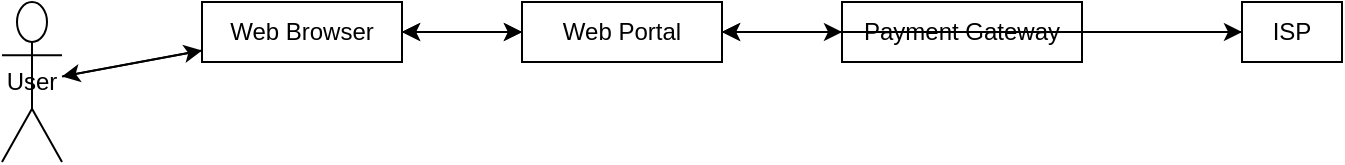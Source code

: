 <mxfile>
  <diagram name="Sequence Diagram">
    <mxGraphModel dx="1217" dy="897" grid="1" gridSize="10" guides="1" tooltips="1" connect="1" arrows="1" fold="1" page="1" pageScale="1" pageWidth="827" pageHeight="1169" math="0" shadow="0">
      <root>
        <mxCell id="0" />
        <mxCell id="1" parent="0" />
        <mxCell id="2" value="User" style="shape=umlActor;whiteSpace=wrap;html=1;" vertex="1" parent="1">
          <mxGeometry x="60" y="60" width="30" height="80" as="geometry" />
        </mxCell>
        <mxCell id="3" value="Web Browser" style="rounded=0;whiteSpace=wrap;html=1;" vertex="1" parent="1">
          <mxGeometry x="160" y="60" width="100" height="30" as="geometry" />
        </mxCell>
        <mxCell id="4" value="Web Portal" style="rounded=0;whiteSpace=wrap;html=1;" vertex="1" parent="1">
          <mxGeometry x="320" y="60" width="100" height="30" as="geometry" />
        </mxCell>
        <mxCell id="5" value="Payment Gateway" style="rounded=0;whiteSpace=wrap;html=1;" vertex="1" parent="1">
          <mxGeometry x="480" y="60" width="120" height="30" as="geometry" />
        </mxCell>
        <mxCell id="6" value="ISP" style="rounded=0;whiteSpace=wrap;html=1;" vertex="1" parent="1">
          <mxGeometry x="680" y="60" width="50" height="30" as="geometry" />
        </mxCell>
        <mxCell id="7" edge="1" source="2" target="3" parent="1">
          <mxGeometry relative="1" as="geometry" />
        </mxCell>
        <mxCell id="8" edge="1" source="3" target="4" parent="1">
          <mxGeometry relative="1" as="geometry" />
        </mxCell>
        <mxCell id="9" edge="1" source="4" target="3" parent="1">
          <mxGeometry relative="1" as="geometry" />
        </mxCell>
        <mxCell id="10" edge="1" source="3" target="4" parent="1">
          <mxGeometry relative="1" as="geometry" />
        </mxCell>
        <mxCell id="11" edge="1" source="4" target="5" parent="1">
          <mxGeometry relative="1" as="geometry" />
        </mxCell>
        <mxCell id="12" edge="1" source="5" target="4" parent="1">
          <mxGeometry relative="1" as="geometry" />
        </mxCell>
        <mxCell id="13" edge="1" source="4" target="6" parent="1">
          <mxGeometry relative="1" as="geometry" />
        </mxCell>
        <mxCell id="14" edge="1" source="6" target="4" parent="1">
          <mxGeometry relative="1" as="geometry" />
        </mxCell>
        <mxCell id="15" edge="1" source="4" target="3" parent="1">
          <mxGeometry relative="1" as="geometry" />
        </mxCell>
        <mxCell id="16" edge="1" source="3" target="2" parent="1">
          <mxGeometry relative="1" as="geometry" />
        </mxCell>
      </root>
    </mxGraphModel>
  </diagram>
</mxfile>
